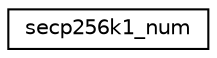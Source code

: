 digraph "Graphical Class Hierarchy"
{
  edge [fontname="Helvetica",fontsize="10",labelfontname="Helvetica",labelfontsize="10"];
  node [fontname="Helvetica",fontsize="10",shape=record];
  rankdir="LR";
  Node0 [label="secp256k1_num",height=0.2,width=0.4,color="black", fillcolor="white", style="filled",URL="$de/df9/structsecp256k1__num.html"];
}
